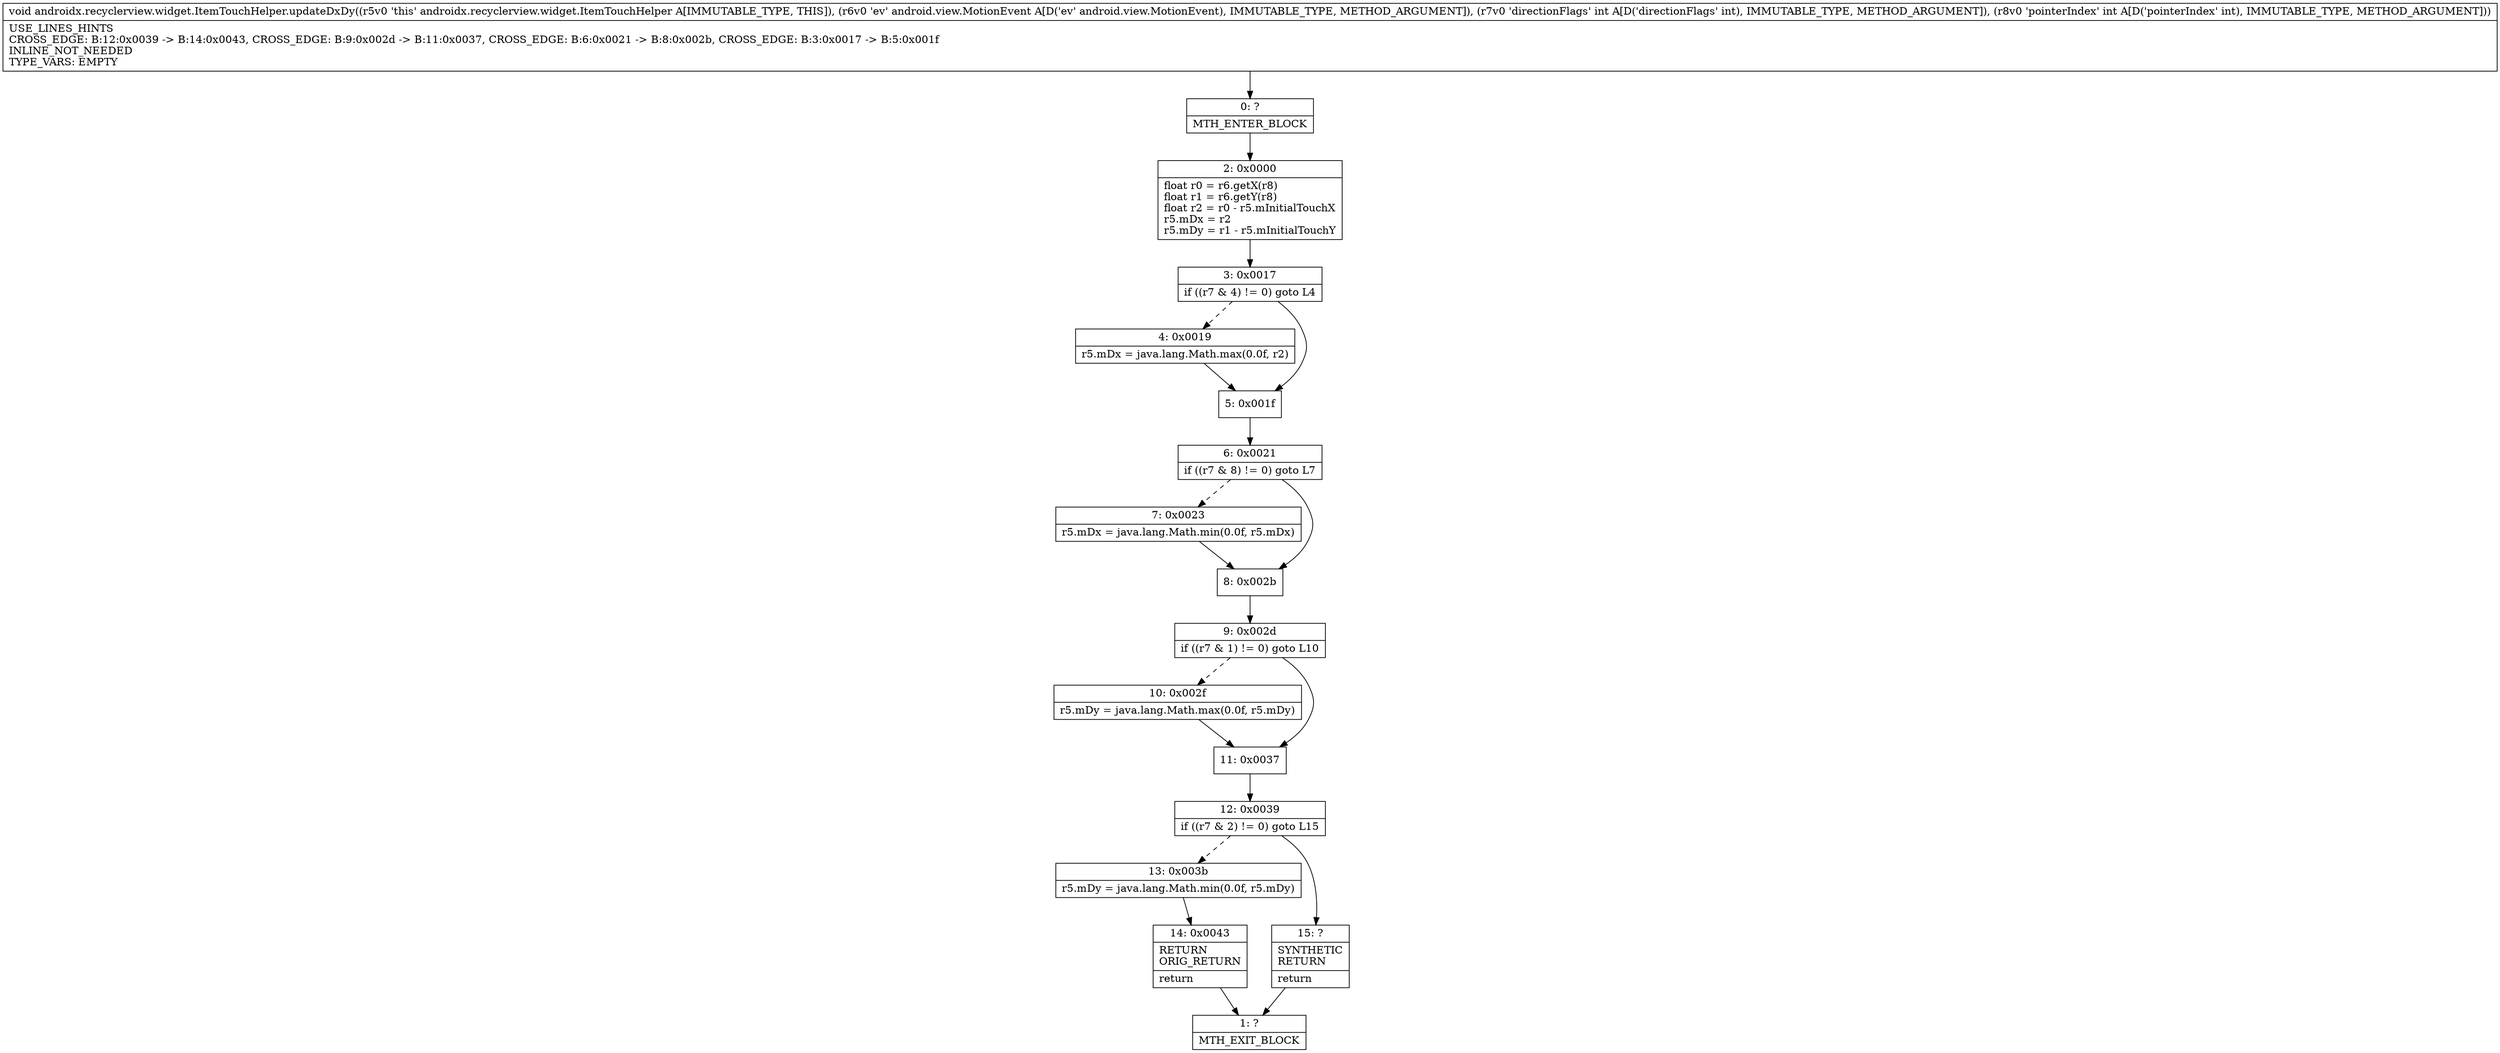 digraph "CFG forandroidx.recyclerview.widget.ItemTouchHelper.updateDxDy(Landroid\/view\/MotionEvent;II)V" {
Node_0 [shape=record,label="{0\:\ ?|MTH_ENTER_BLOCK\l}"];
Node_2 [shape=record,label="{2\:\ 0x0000|float r0 = r6.getX(r8)\lfloat r1 = r6.getY(r8)\lfloat r2 = r0 \- r5.mInitialTouchX\lr5.mDx = r2\lr5.mDy = r1 \- r5.mInitialTouchY\l}"];
Node_3 [shape=record,label="{3\:\ 0x0017|if ((r7 & 4) != 0) goto L4\l}"];
Node_4 [shape=record,label="{4\:\ 0x0019|r5.mDx = java.lang.Math.max(0.0f, r2)\l}"];
Node_5 [shape=record,label="{5\:\ 0x001f}"];
Node_6 [shape=record,label="{6\:\ 0x0021|if ((r7 & 8) != 0) goto L7\l}"];
Node_7 [shape=record,label="{7\:\ 0x0023|r5.mDx = java.lang.Math.min(0.0f, r5.mDx)\l}"];
Node_8 [shape=record,label="{8\:\ 0x002b}"];
Node_9 [shape=record,label="{9\:\ 0x002d|if ((r7 & 1) != 0) goto L10\l}"];
Node_10 [shape=record,label="{10\:\ 0x002f|r5.mDy = java.lang.Math.max(0.0f, r5.mDy)\l}"];
Node_11 [shape=record,label="{11\:\ 0x0037}"];
Node_12 [shape=record,label="{12\:\ 0x0039|if ((r7 & 2) != 0) goto L15\l}"];
Node_13 [shape=record,label="{13\:\ 0x003b|r5.mDy = java.lang.Math.min(0.0f, r5.mDy)\l}"];
Node_14 [shape=record,label="{14\:\ 0x0043|RETURN\lORIG_RETURN\l|return\l}"];
Node_1 [shape=record,label="{1\:\ ?|MTH_EXIT_BLOCK\l}"];
Node_15 [shape=record,label="{15\:\ ?|SYNTHETIC\lRETURN\l|return\l}"];
MethodNode[shape=record,label="{void androidx.recyclerview.widget.ItemTouchHelper.updateDxDy((r5v0 'this' androidx.recyclerview.widget.ItemTouchHelper A[IMMUTABLE_TYPE, THIS]), (r6v0 'ev' android.view.MotionEvent A[D('ev' android.view.MotionEvent), IMMUTABLE_TYPE, METHOD_ARGUMENT]), (r7v0 'directionFlags' int A[D('directionFlags' int), IMMUTABLE_TYPE, METHOD_ARGUMENT]), (r8v0 'pointerIndex' int A[D('pointerIndex' int), IMMUTABLE_TYPE, METHOD_ARGUMENT]))  | USE_LINES_HINTS\lCROSS_EDGE: B:12:0x0039 \-\> B:14:0x0043, CROSS_EDGE: B:9:0x002d \-\> B:11:0x0037, CROSS_EDGE: B:6:0x0021 \-\> B:8:0x002b, CROSS_EDGE: B:3:0x0017 \-\> B:5:0x001f\lINLINE_NOT_NEEDED\lTYPE_VARS: EMPTY\l}"];
MethodNode -> Node_0;Node_0 -> Node_2;
Node_2 -> Node_3;
Node_3 -> Node_4[style=dashed];
Node_3 -> Node_5;
Node_4 -> Node_5;
Node_5 -> Node_6;
Node_6 -> Node_7[style=dashed];
Node_6 -> Node_8;
Node_7 -> Node_8;
Node_8 -> Node_9;
Node_9 -> Node_10[style=dashed];
Node_9 -> Node_11;
Node_10 -> Node_11;
Node_11 -> Node_12;
Node_12 -> Node_13[style=dashed];
Node_12 -> Node_15;
Node_13 -> Node_14;
Node_14 -> Node_1;
Node_15 -> Node_1;
}

